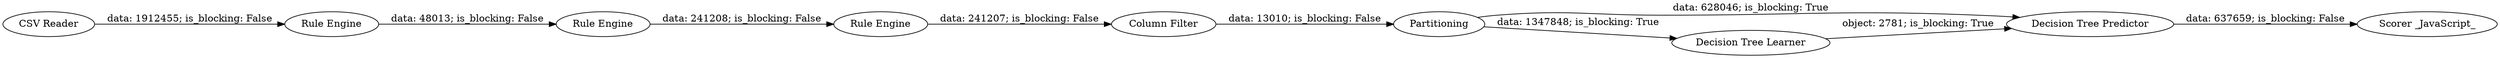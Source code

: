 digraph {
	"-5268529748446140902_31" [label="Column Filter"]
	"-2549628488523712068_34" [label="Scorer _JavaScript_"]
	"-5268529748446140902_36" [label="Rule Engine"]
	"-2549628488523712068_33" [label="Decision Tree Predictor"]
	"-2549628488523712068_29" [label=Partitioning]
	"-2549628488523712068_32" [label="Decision Tree Learner"]
	"-5268529748446140902_35" [label="Rule Engine"]
	"-5268529748446140902_37" [label="CSV Reader"]
	"-5268529748446140902_30" [label="Rule Engine"]
	"-5268529748446140902_35" -> "-5268529748446140902_36" [label="data: 241208; is_blocking: False"]
	"-2549628488523712068_29" -> "-2549628488523712068_33" [label="data: 628046; is_blocking: True"]
	"-5268529748446140902_30" -> "-5268529748446140902_35" [label="data: 48013; is_blocking: False"]
	"-5268529748446140902_31" -> "-2549628488523712068_29" [label="data: 13010; is_blocking: False"]
	"-5268529748446140902_36" -> "-5268529748446140902_31" [label="data: 241207; is_blocking: False"]
	"-2549628488523712068_29" -> "-2549628488523712068_32" [label="data: 1347848; is_blocking: True"]
	"-5268529748446140902_37" -> "-5268529748446140902_30" [label="data: 1912455; is_blocking: False"]
	"-2549628488523712068_32" -> "-2549628488523712068_33" [label="object: 2781; is_blocking: True"]
	"-2549628488523712068_33" -> "-2549628488523712068_34" [label="data: 637659; is_blocking: False"]
	rankdir=LR
}
